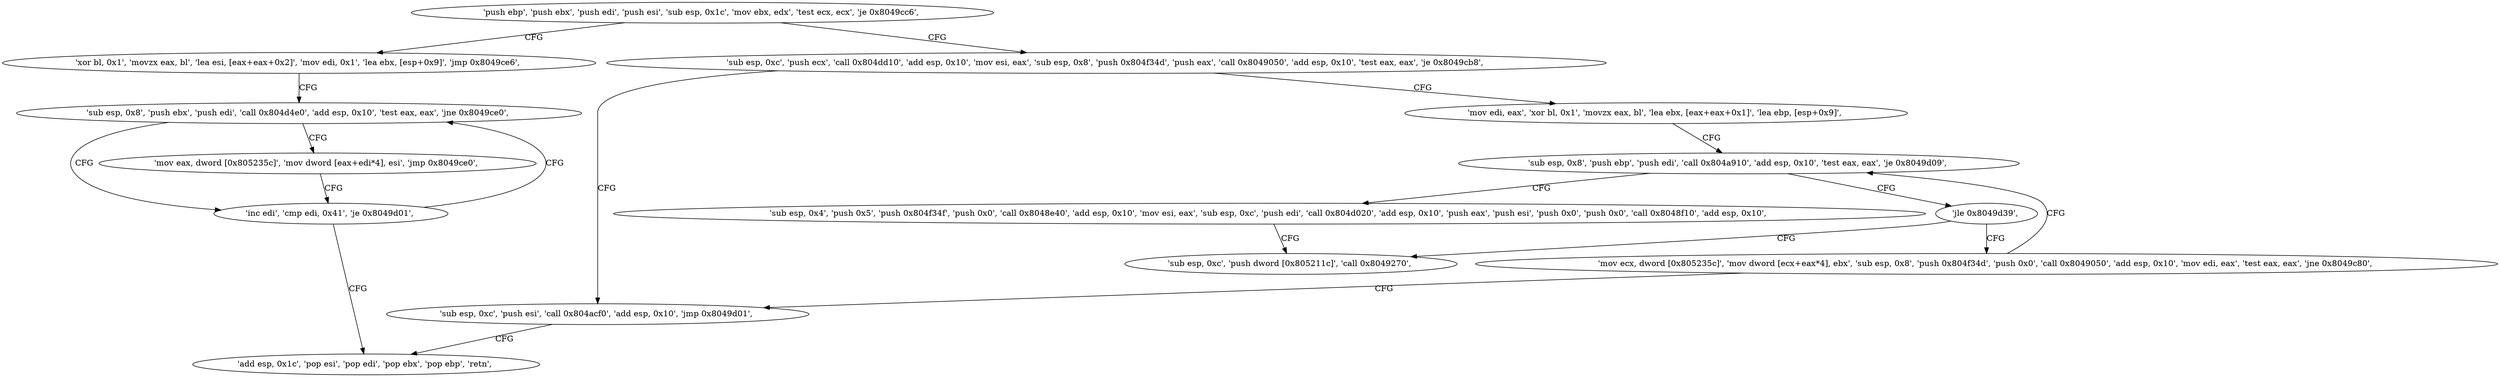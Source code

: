 digraph "func" {
"134519872" [label = "'push ebp', 'push ebx', 'push edi', 'push esi', 'sub esp, 0x1c', 'mov ebx, edx', 'test ecx, ecx', 'je 0x8049cc6', " ]
"134520006" [label = "'xor bl, 0x1', 'movzx eax, bl', 'lea esi, [eax+eax+0x2]', 'mov edi, 0x1', 'lea ebx, [esp+0x9]', 'jmp 0x8049ce6', " ]
"134519885" [label = "'sub esp, 0xc', 'push ecx', 'call 0x804dd10', 'add esp, 0x10', 'mov esi, eax', 'sub esp, 0x8', 'push 0x804f34d', 'push eax', 'call 0x8049050', 'add esp, 0x10', 'test eax, eax', 'je 0x8049cb8', " ]
"134520038" [label = "'sub esp, 0x8', 'push ebx', 'push edi', 'call 0x804d4e0', 'add esp, 0x10', 'test eax, eax', 'jne 0x8049ce0', " ]
"134519992" [label = "'sub esp, 0xc', 'push esi', 'call 0x804acf0', 'add esp, 0x10', 'jmp 0x8049d01', " ]
"134519920" [label = "'mov edi, eax', 'xor bl, 0x1', 'movzx eax, bl', 'lea ebx, [eax+eax+0x1]', 'lea ebp, [esp+0x9]', " ]
"134520032" [label = "'inc edi', 'cmp edi, 0x41', 'je 0x8049d01', " ]
"134520055" [label = "'mov eax, dword [0x805235c]', 'mov dword [eax+edi*4], esi', 'jmp 0x8049ce0', " ]
"134520065" [label = "'add esp, 0x1c', 'pop esi', 'pop edi', 'pop ebx', 'pop ebp', 'retn', " ]
"134519936" [label = "'sub esp, 0x8', 'push ebp', 'push edi', 'call 0x804a910', 'add esp, 0x10', 'test eax, eax', 'je 0x8049d09', " ]
"134520073" [label = "'sub esp, 0x4', 'push 0x5', 'push 0x804f34f', 'push 0x0', 'call 0x8048e40', 'add esp, 0x10', 'mov esi, eax', 'sub esp, 0xc', 'push edi', 'call 0x804d020', 'add esp, 0x10', 'push eax', 'push esi', 'push 0x0', 'push 0x0', 'call 0x8048f10', 'add esp, 0x10', " ]
"134520121" [label = "'sub esp, 0xc', 'push dword [0x805211c]', 'call 0x8049270', " ]
"134519953" [label = "'jle 0x8049d39', " ]
"134519959" [label = "'mov ecx, dword [0x805235c]', 'mov dword [ecx+eax*4], ebx', 'sub esp, 0x8', 'push 0x804f34d', 'push 0x0', 'call 0x8049050', 'add esp, 0x10', 'mov edi, eax', 'test eax, eax', 'jne 0x8049c80', " ]
"134519872" -> "134520006" [ label = "CFG" ]
"134519872" -> "134519885" [ label = "CFG" ]
"134520006" -> "134520038" [ label = "CFG" ]
"134519885" -> "134519992" [ label = "CFG" ]
"134519885" -> "134519920" [ label = "CFG" ]
"134520038" -> "134520032" [ label = "CFG" ]
"134520038" -> "134520055" [ label = "CFG" ]
"134519992" -> "134520065" [ label = "CFG" ]
"134519920" -> "134519936" [ label = "CFG" ]
"134520032" -> "134520065" [ label = "CFG" ]
"134520032" -> "134520038" [ label = "CFG" ]
"134520055" -> "134520032" [ label = "CFG" ]
"134519936" -> "134520073" [ label = "CFG" ]
"134519936" -> "134519953" [ label = "CFG" ]
"134520073" -> "134520121" [ label = "CFG" ]
"134519953" -> "134520121" [ label = "CFG" ]
"134519953" -> "134519959" [ label = "CFG" ]
"134519959" -> "134519936" [ label = "CFG" ]
"134519959" -> "134519992" [ label = "CFG" ]
}
